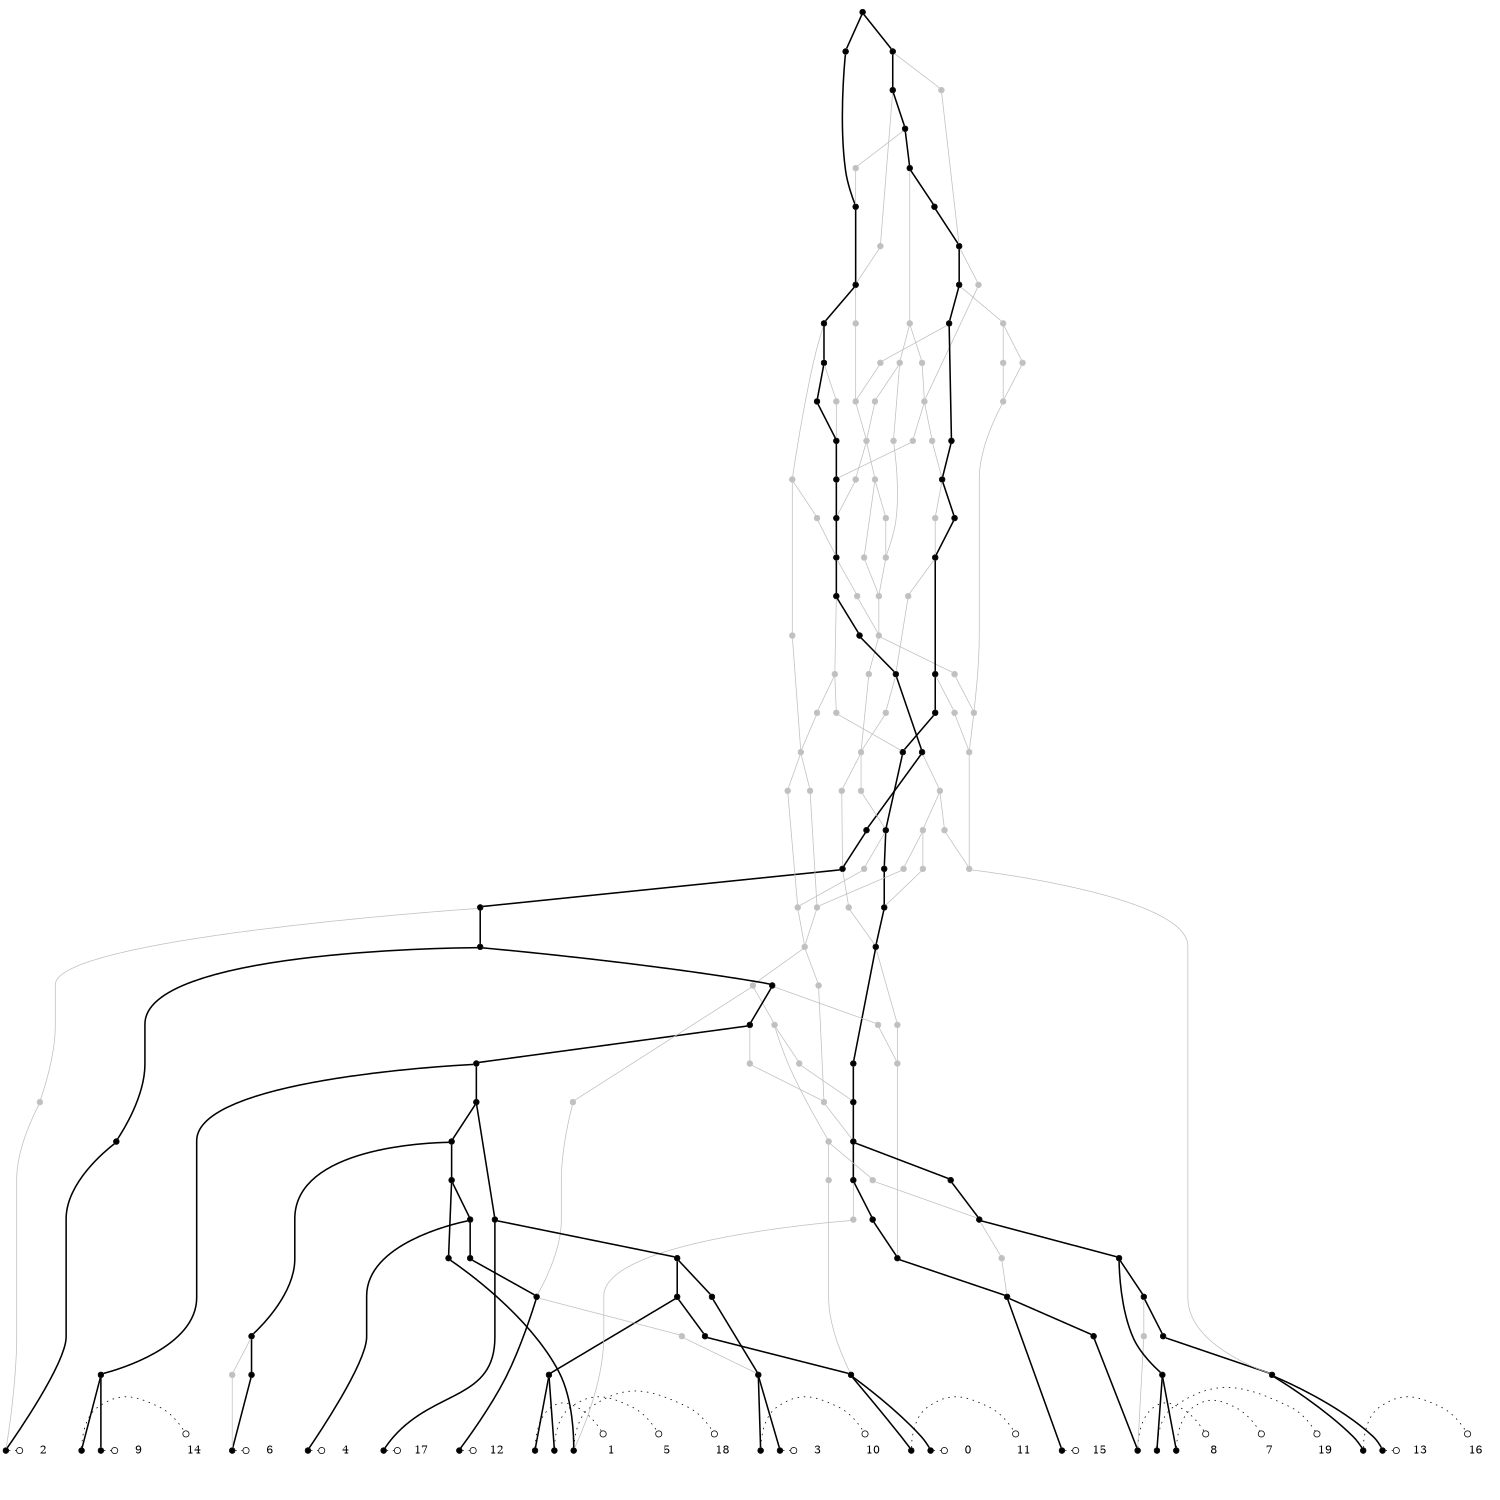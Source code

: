 digraph G {fontsize=5;ranksep=0.02;ratio=fill;size="10,10";
edge[arrowhead=none];
{rank=same;1[shape=point] 2[shape=point] 3[shape=point] 4[shape=point] 5[shape=point] 6[shape=point] 7[shape=point] 8[shape=point] 9[shape=point] 10[shape=point] 11[shape=point] 12[shape=point] 13[shape=point] 14[shape=point] 15[shape=point] 16[shape=point] 17[shape=point] 18[shape=point] 19[shape=point] 20[shape=point] }
1[shape=point,width=0.10,height=0.10]
1->175[style=dotted,arrowhead=odot,arrowsize=1];
175[shape=plaintext,label="0"];
{rank=same; 1;175}
2[shape=point,width=0.10,height=0.10]
2->176[style=dotted,arrowhead=odot,arrowsize=1];
176[shape=plaintext,label="1"];
{rank=same; 2;176}
3[shape=point,width=0.10,height=0.10]
3->177[style=dotted,arrowhead=odot,arrowsize=1];
177[shape=plaintext,label="2"];
{rank=same; 3;177}
4[shape=point,width=0.10,height=0.10]
4->178[style=dotted,arrowhead=odot,arrowsize=1];
178[shape=plaintext,label="3"];
{rank=same; 4;178}
5[shape=point,width=0.10,height=0.10]
5->179[style=dotted,arrowhead=odot,arrowsize=1];
179[shape=plaintext,label="4"];
{rank=same; 5;179}
6[shape=point,width=0.10,height=0.10]
6->180[style=dotted,arrowhead=odot,arrowsize=1];
180[shape=plaintext,label="5"];
{rank=same; 6;180}
7[shape=point,width=0.10,height=0.10]
7->181[style=dotted,arrowhead=odot,arrowsize=1];
181[shape=plaintext,label="6"];
{rank=same; 7;181}
8[shape=point,width=0.10,height=0.10]
8->182[style=dotted,arrowhead=odot,arrowsize=1];
182[shape=plaintext,label="7"];
{rank=same; 8;182}
9[shape=point,width=0.10,height=0.10]
9->183[style=dotted,arrowhead=odot,arrowsize=1];
183[shape=plaintext,label="8"];
{rank=same; 9;183}
10[shape=point,width=0.10,height=0.10]
10->184[style=dotted,arrowhead=odot,arrowsize=1];
184[shape=plaintext,label="9"];
{rank=same; 10;184}
11[shape=point,width=0.10,height=0.10]
11->185[style=dotted,arrowhead=odot,arrowsize=1];
185[shape=plaintext,label="10"];
{rank=same; 11;185}
12[shape=point,width=0.10,height=0.10]
12->186[style=dotted,arrowhead=odot,arrowsize=1];
186[shape=plaintext,label="11"];
{rank=same; 12;186}
13[shape=point,width=0.10,height=0.10]
13->187[style=dotted,arrowhead=odot,arrowsize=1];
187[shape=plaintext,label="12"];
{rank=same; 13;187}
14[shape=point,width=0.10,height=0.10]
14->188[style=dotted,arrowhead=odot,arrowsize=1];
188[shape=plaintext,label="13"];
{rank=same; 14;188}
15[shape=point,width=0.10,height=0.10]
15->189[style=dotted,arrowhead=odot,arrowsize=1];
189[shape=plaintext,label="14"];
{rank=same; 15;189}
16[shape=point,width=0.10,height=0.10]
16->190[style=dotted,arrowhead=odot,arrowsize=1];
190[shape=plaintext,label="15"];
{rank=same; 16;190}
17[shape=point,width=0.10,height=0.10]
17->191[style=dotted,arrowhead=odot,arrowsize=1];
191[shape=plaintext,label="16"];
{rank=same; 17;191}
18[shape=point,width=0.10,height=0.10]
18->192[style=dotted,arrowhead=odot,arrowsize=1];
192[shape=plaintext,label="17"];
{rank=same; 18;192}
19[shape=point,width=0.10,height=0.10]
19->193[style=dotted,arrowhead=odot,arrowsize=1];
193[shape=plaintext,label="18"];
{rank=same; 19;193}
20[shape=point,width=0.10,height=0.10]
20->194[style=dotted,arrowhead=odot,arrowsize=1];
194[shape=plaintext,label="19"];
{rank=same; 20;194}
21[shape=point,width=0.10,height=0.10]
22[shape=point,width=0.10,height=0.10]
23[shape=point,width=0.10,height=0.10]
24[shape=point,width=0.10,height=0.10,color=gray]
25[shape=point,width=0.10,height=0.10]
26[shape=point,width=0.10,height=0.10]
27[shape=point,width=0.10,height=0.10]
28[shape=point,width=0.10,height=0.10,color=gray]
29[shape=point,width=0.10,height=0.10]
30[shape=point,width=0.10,height=0.10]
31[shape=point,width=0.10,height=0.10]
32[shape=point,width=0.10,height=0.10]
33[shape=point,width=0.10,height=0.10,color=gray]
34[shape=point,width=0.10,height=0.10]
35[shape=point,width=0.10,height=0.10,color=gray]
36[shape=point,width=0.10,height=0.10]
37[shape=point,width=0.10,height=0.10]
38[shape=point,width=0.10,height=0.10]
39[shape=point,width=0.10,height=0.10]
40[shape=point,width=0.10,height=0.10,color=gray]
41[shape=point,width=0.10,height=0.10]
42[shape=point,width=0.10,height=0.10,color=gray]
43[shape=point,width=0.10,height=0.10]
44[shape=point,width=0.10,height=0.10]
45[shape=point,width=0.10,height=0.10]
46[shape=point,width=0.10,height=0.10,color=gray]
47[shape=point,width=0.10,height=0.10]
48[shape=point,width=0.10,height=0.10]
49[shape=point,width=0.10,height=0.10,color=gray]
50[shape=point,width=0.10,height=0.10]
51[shape=point,width=0.10,height=0.10]
52[shape=point,width=0.10,height=0.10,color=gray]
53[shape=point,width=0.10,height=0.10]
54[shape=point,width=0.10,height=0.10]
55[shape=point,width=0.10,height=0.10]
56[shape=point,width=0.10,height=0.10,color=gray]
57[shape=point,width=0.10,height=0.10]
58[shape=point,width=0.10,height=0.10]
59[shape=point,width=0.10,height=0.10,color=gray]
60[shape=point,width=0.10,height=0.10]
61[shape=point,width=0.10,height=0.10,color=gray]
62[shape=point,width=0.10,height=0.10]
63[shape=point,width=0.10,height=0.10]
64[shape=point,width=0.10,height=0.10,color=gray]
65[shape=point,width=0.10,height=0.10]
66[shape=point,width=0.10,height=0.10]
67[shape=point,width=0.10,height=0.10]
68[shape=point,width=0.10,height=0.10,color=gray]
69[shape=point,width=0.10,height=0.10,color=gray]
70[shape=point,width=0.10,height=0.10,color=gray]
71[shape=point,width=0.10,height=0.10]
72[shape=point,width=0.10,height=0.10,color=gray]
73[shape=point,width=0.10,height=0.10,color=gray]
74[shape=point,width=0.10,height=0.10,color=gray]
75[shape=point,width=0.10,height=0.10,color=gray]
76[shape=point,width=0.10,height=0.10]
77[shape=point,width=0.10,height=0.10]
78[shape=point,width=0.10,height=0.10]
79[shape=point,width=0.10,height=0.10,color=gray]
80[shape=point,width=0.10,height=0.10]
81[shape=point,width=0.10,height=0.10]
82[shape=point,width=0.10,height=0.10]
83[shape=point,width=0.10,height=0.10,color=gray]
84[shape=point,width=0.10,height=0.10]
85[shape=point,width=0.10,height=0.10,color=gray]
86[shape=point,width=0.10,height=0.10,color=gray]
87[shape=point,width=0.10,height=0.10,color=gray]
88[shape=point,width=0.10,height=0.10]
89[shape=point,width=0.10,height=0.10]
90[shape=point,width=0.10,height=0.10,color=gray]
91[shape=point,width=0.10,height=0.10,color=gray]
92[shape=point,width=0.10,height=0.10,color=gray]
93[shape=point,width=0.10,height=0.10,color=gray]
94[shape=point,width=0.10,height=0.10,color=gray]
95[shape=point,width=0.10,height=0.10,color=gray]
96[shape=point,width=0.10,height=0.10,color=gray]
97[shape=point,width=0.10,height=0.10]
98[shape=point,width=0.10,height=0.10,color=gray]
99[shape=point,width=0.10,height=0.10,color=gray]
100[shape=point,width=0.10,height=0.10,color=gray]
101[shape=point,width=0.10,height=0.10]
102[shape=point,width=0.10,height=0.10]
103[shape=point,width=0.10,height=0.10,color=gray]
104[shape=point,width=0.10,height=0.10,color=gray]
105[shape=point,width=0.10,height=0.10]
106[shape=point,width=0.10,height=0.10,color=gray]
107[shape=point,width=0.10,height=0.10,color=gray]
108[shape=point,width=0.10,height=0.10,color=gray]
109[shape=point,width=0.10,height=0.10,color=gray]
110[shape=point,width=0.10,height=0.10,color=gray]
111[shape=point,width=0.10,height=0.10,color=gray]
112[shape=point,width=0.10,height=0.10,color=gray]
113[shape=point,width=0.10,height=0.10,color=gray]
114[shape=point,width=0.10,height=0.10,color=gray]
115[shape=point,width=0.10,height=0.10]
116[shape=point,width=0.10,height=0.10,color=gray]
117[shape=point,width=0.10,height=0.10,color=gray]
118[shape=point,width=0.10,height=0.10]
119[shape=point,width=0.10,height=0.10,color=gray]
120[shape=point,width=0.10,height=0.10,color=gray]
121[shape=point,width=0.10,height=0.10,color=gray]
122[shape=point,width=0.10,height=0.10]
123[shape=point,width=0.10,height=0.10]
124[shape=point,width=0.10,height=0.10]
125[shape=point,width=0.10,height=0.10]
126[shape=point,width=0.10,height=0.10,color=gray]
127[shape=point,width=0.10,height=0.10,color=gray]
128[shape=point,width=0.10,height=0.10,color=gray]
129[shape=point,width=0.10,height=0.10,color=gray]
130[shape=point,width=0.10,height=0.10,color=gray]
131[shape=point,width=0.10,height=0.10,color=gray]
132[shape=point,width=0.10,height=0.10,color=gray]
133[shape=point,width=0.10,height=0.10]
134[shape=point,width=0.10,height=0.10,color=gray]
135[shape=point,width=0.10,height=0.10]
136[shape=point,width=0.10,height=0.10]
137[shape=point,width=0.10,height=0.10,color=gray]
138[shape=point,width=0.10,height=0.10,color=gray]
139[shape=point,width=0.10,height=0.10]
140[shape=point,width=0.10,height=0.10,color=gray]
141[shape=point,width=0.10,height=0.10]
142[shape=point,width=0.10,height=0.10,color=gray]
143[shape=point,width=0.10,height=0.10]
144[shape=point,width=0.10,height=0.10,color=gray]
145[shape=point,width=0.10,height=0.10,color=gray]
146[shape=point,width=0.10,height=0.10,color=gray]
147[shape=point,width=0.10,height=0.10,color=gray]
148[shape=point,width=0.10,height=0.10,color=gray]
149[shape=point,width=0.10,height=0.10,color=gray]
150[shape=point,width=0.10,height=0.10]
151[shape=point,width=0.10,height=0.10,color=gray]
152[shape=point,width=0.10,height=0.10,color=gray]
153[shape=point,width=0.10,height=0.10,color=gray]
154[shape=point,width=0.10,height=0.10]
155[shape=point,width=0.10,height=0.10]
156[shape=point,width=0.10,height=0.10,color=gray]
157[shape=point,width=0.10,height=0.10,color=gray]
158[shape=point,width=0.10,height=0.10,color=gray]
159[shape=point,width=0.10,height=0.10]
160[shape=point,width=0.10,height=0.10]
161[shape=point,width=0.10,height=0.10]
162[shape=point,width=0.10,height=0.10,color=gray]
163[shape=point,width=0.10,height=0.10]
164[shape=point,width=0.10,height=0.10,color=gray]
165[shape=point,width=0.10,height=0.10]
166[shape=point,width=0.10,height=0.10]
167[shape=point,width=0.10,height=0.10,color=gray]
168[shape=point,width=0.10,height=0.10]
169[shape=point,width=0.10,height=0.10,color=gray]
170[shape=point,width=0.10,height=0.10]
171[shape=point,width=0.10,height=0.10]
172[shape=point,width=0.10,height=0.10]
173[shape=point,width=0.10,height=0.10]
174[shape=point,width=0.10,height=0.10]
21 -> 1[style=bold]
29 -> 2[style=bold]
78 -> 3[style=bold]
79 -> 3[color=gray]
25 -> 4[style=bold]
47 -> 5[style=bold]
29 -> 6[style=bold]
32 -> 7[style=bold]
33 -> 7[color=gray]
38 -> 8[style=bold]
27 -> 9[style=bold]
28 -> 9[color=gray]
22 -> 10[style=bold]
25 -> 11[style=bold]
21 -> 12[style=bold]
36 -> 13[style=bold]
26 -> 14[style=bold]
22 -> 15[style=bold]
31 -> 16[style=bold]
26 -> 17[style=bold]
62 -> 18[style=bold]
48 -> 19[style=bold]
49 -> 19[color=gray]
38 -> 20[style=bold]
23 -> 21[style=bold]
24 -> 21[color=gray]
67 -> 22[style=bold]
30 -> 23[style=bold]
59 -> 24[color=gray]
34 -> 25[style=bold]
35 -> 25[color=gray]
41 -> 26[style=bold]
42 -> 26[color=gray]
31 -> 27[style=bold]
43 -> 28[color=gray]
30 -> 29[style=bold]
57 -> 30[style=bold]
45 -> 31[style=bold]
46 -> 31[color=gray]
37 -> 32[style=bold]
37 -> 33[color=gray]
57 -> 34[style=bold]
36 -> 35[color=gray]
39 -> 36[style=bold]
40 -> 36[color=gray]
65 -> 37[style=bold]
44 -> 38[style=bold]
47 -> 39[style=bold]
72 -> 40[color=gray]
43 -> 41[style=bold]
86 -> 42[color=gray]
87 -> 42[color=gray]
44 -> 43[style=bold]
50 -> 44[style=bold]
51 -> 45[style=bold]
52 -> 45[color=gray]
50 -> 46[color=gray]
53 -> 47[style=bold]
53 -> 48[style=bold]
54 -> 49[color=gray]
55 -> 50[style=bold]
56 -> 50[color=gray]
54 -> 51[style=bold]
73 -> 52[color=gray]
74 -> 52[color=gray]
65 -> 53[style=bold]
58 -> 54[style=bold]
58 -> 55[style=bold]
59 -> 56[color=gray]
62 -> 57[style=bold]
60 -> 58[style=bold]
61 -> 58[color=gray]
68 -> 59[color=gray]
63 -> 60[style=bold]
64 -> 60[color=gray]
69 -> 61[color=gray]
70 -> 61[color=gray]
66 -> 62[style=bold]
76 -> 63[style=bold]
68 -> 64[color=gray]
66 -> 65[style=bold]
67 -> 66[style=bold]
71 -> 67[style=bold]
72 -> 68[color=gray]
75 -> 69[color=gray]
71 -> 70[color=gray]
77 -> 71[style=bold]
75 -> 72[color=gray]
77 -> 73[color=gray]
76 -> 74[color=gray]
91 -> 75[color=gray]
92 -> 75[color=gray]
82 -> 76[style=bold]
83 -> 76[color=gray]
80 -> 77[style=bold]
80 -> 78[style=bold]
81 -> 79[color=gray]
81 -> 80[style=bold]
88 -> 81[style=bold]
84 -> 82[style=bold]
85 -> 82[color=gray]
88 -> 83[color=gray]
101 -> 84[style=bold]
95 -> 85[color=gray]
111 -> 86[color=gray]
112 -> 86[color=gray]
96 -> 87[color=gray]
89 -> 88[style=bold]
90 -> 88[color=gray]
97 -> 89[style=bold]
104 -> 90[color=gray]
93 -> 91[color=gray]
94 -> 91[color=gray]
98 -> 92[color=gray]
99 -> 92[color=gray]
95 -> 93[color=gray]
100 -> 94[color=gray]
96 -> 95[color=gray]
97 -> 96[color=gray]
115 -> 97[style=bold]
100 -> 98[color=gray]
101 -> 99[color=gray]
107 -> 100[color=gray]
108 -> 100[color=gray]
102 -> 101[style=bold]
103 -> 101[color=gray]
105 -> 102[style=bold]
106 -> 102[color=gray]
104 -> 103[color=gray]
109 -> 104[color=gray]
110 -> 104[color=gray]
123 -> 105[style=bold]
117 -> 106[color=gray]
117 -> 107[color=gray]
149 -> 108[color=gray]
116 -> 109[color=gray]
115 -> 110[color=gray]
113 -> 111[color=gray]
114 -> 111[color=gray]
123 -> 112[color=gray]
130 -> 113[color=gray]
131 -> 113[color=gray]
116 -> 114[color=gray]
118 -> 115[style=bold]
119 -> 115[color=gray]
120 -> 116[color=gray]
121 -> 116[color=gray]
122 -> 117[color=gray]
122 -> 118[style=bold]
124 -> 119[color=gray]
125 -> 120[color=gray]
126 -> 121[color=gray]
127 -> 121[color=gray]
125 -> 122[style=bold]
124 -> 123[style=bold]
133 -> 124[style=bold]
134 -> 124[color=gray]
139 -> 125[style=bold]
140 -> 125[color=gray]
128 -> 126[color=gray]
129 -> 126[color=gray]
138 -> 127[color=gray]
138 -> 128[color=gray]
156 -> 129[color=gray]
132 -> 130[color=gray]
132 -> 131[color=gray]
163 -> 132[color=gray]
135 -> 133[style=bold]
135 -> 134[color=gray]
136 -> 135[style=bold]
137 -> 135[color=gray]
159 -> 136[style=bold]
145 -> 137[color=gray]
146 -> 138[color=gray]
141 -> 139[style=bold]
142 -> 139[color=gray]
149 -> 140[color=gray]
143 -> 141[style=bold]
144 -> 141[color=gray]
146 -> 142[color=gray]
150 -> 143[style=bold]
151 -> 143[color=gray]
145 -> 144[color=gray]
152 -> 145[color=gray]
153 -> 145[color=gray]
147 -> 146[color=gray]
148 -> 146[color=gray]
156 -> 147[color=gray]
157 -> 148[color=gray]
158 -> 148[color=gray]
155 -> 149[color=gray]
154 -> 150[style=bold]
154 -> 151[color=gray]
165 -> 152[color=gray]
164 -> 153[color=gray]
155 -> 154[style=bold]
160 -> 155[style=bold]
164 -> 156[color=gray]
160 -> 157[color=gray]
159 -> 158[color=gray]
163 -> 159[style=bold]
161 -> 160[style=bold]
162 -> 160[color=gray]
166 -> 161[style=bold]
167 -> 161[color=gray]
172 -> 162[color=gray]
165 -> 163[style=bold]
170 -> 164[color=gray]
168 -> 165[style=bold]
169 -> 165[color=gray]
174 -> 166[style=bold]
171 -> 167[color=gray]
170 -> 168[style=bold]
173 -> 169[color=gray]
171 -> 170[style=bold]
172 -> 171[style=bold]
173 -> 172[style=bold]
174 -> 173[style=bold]
}
